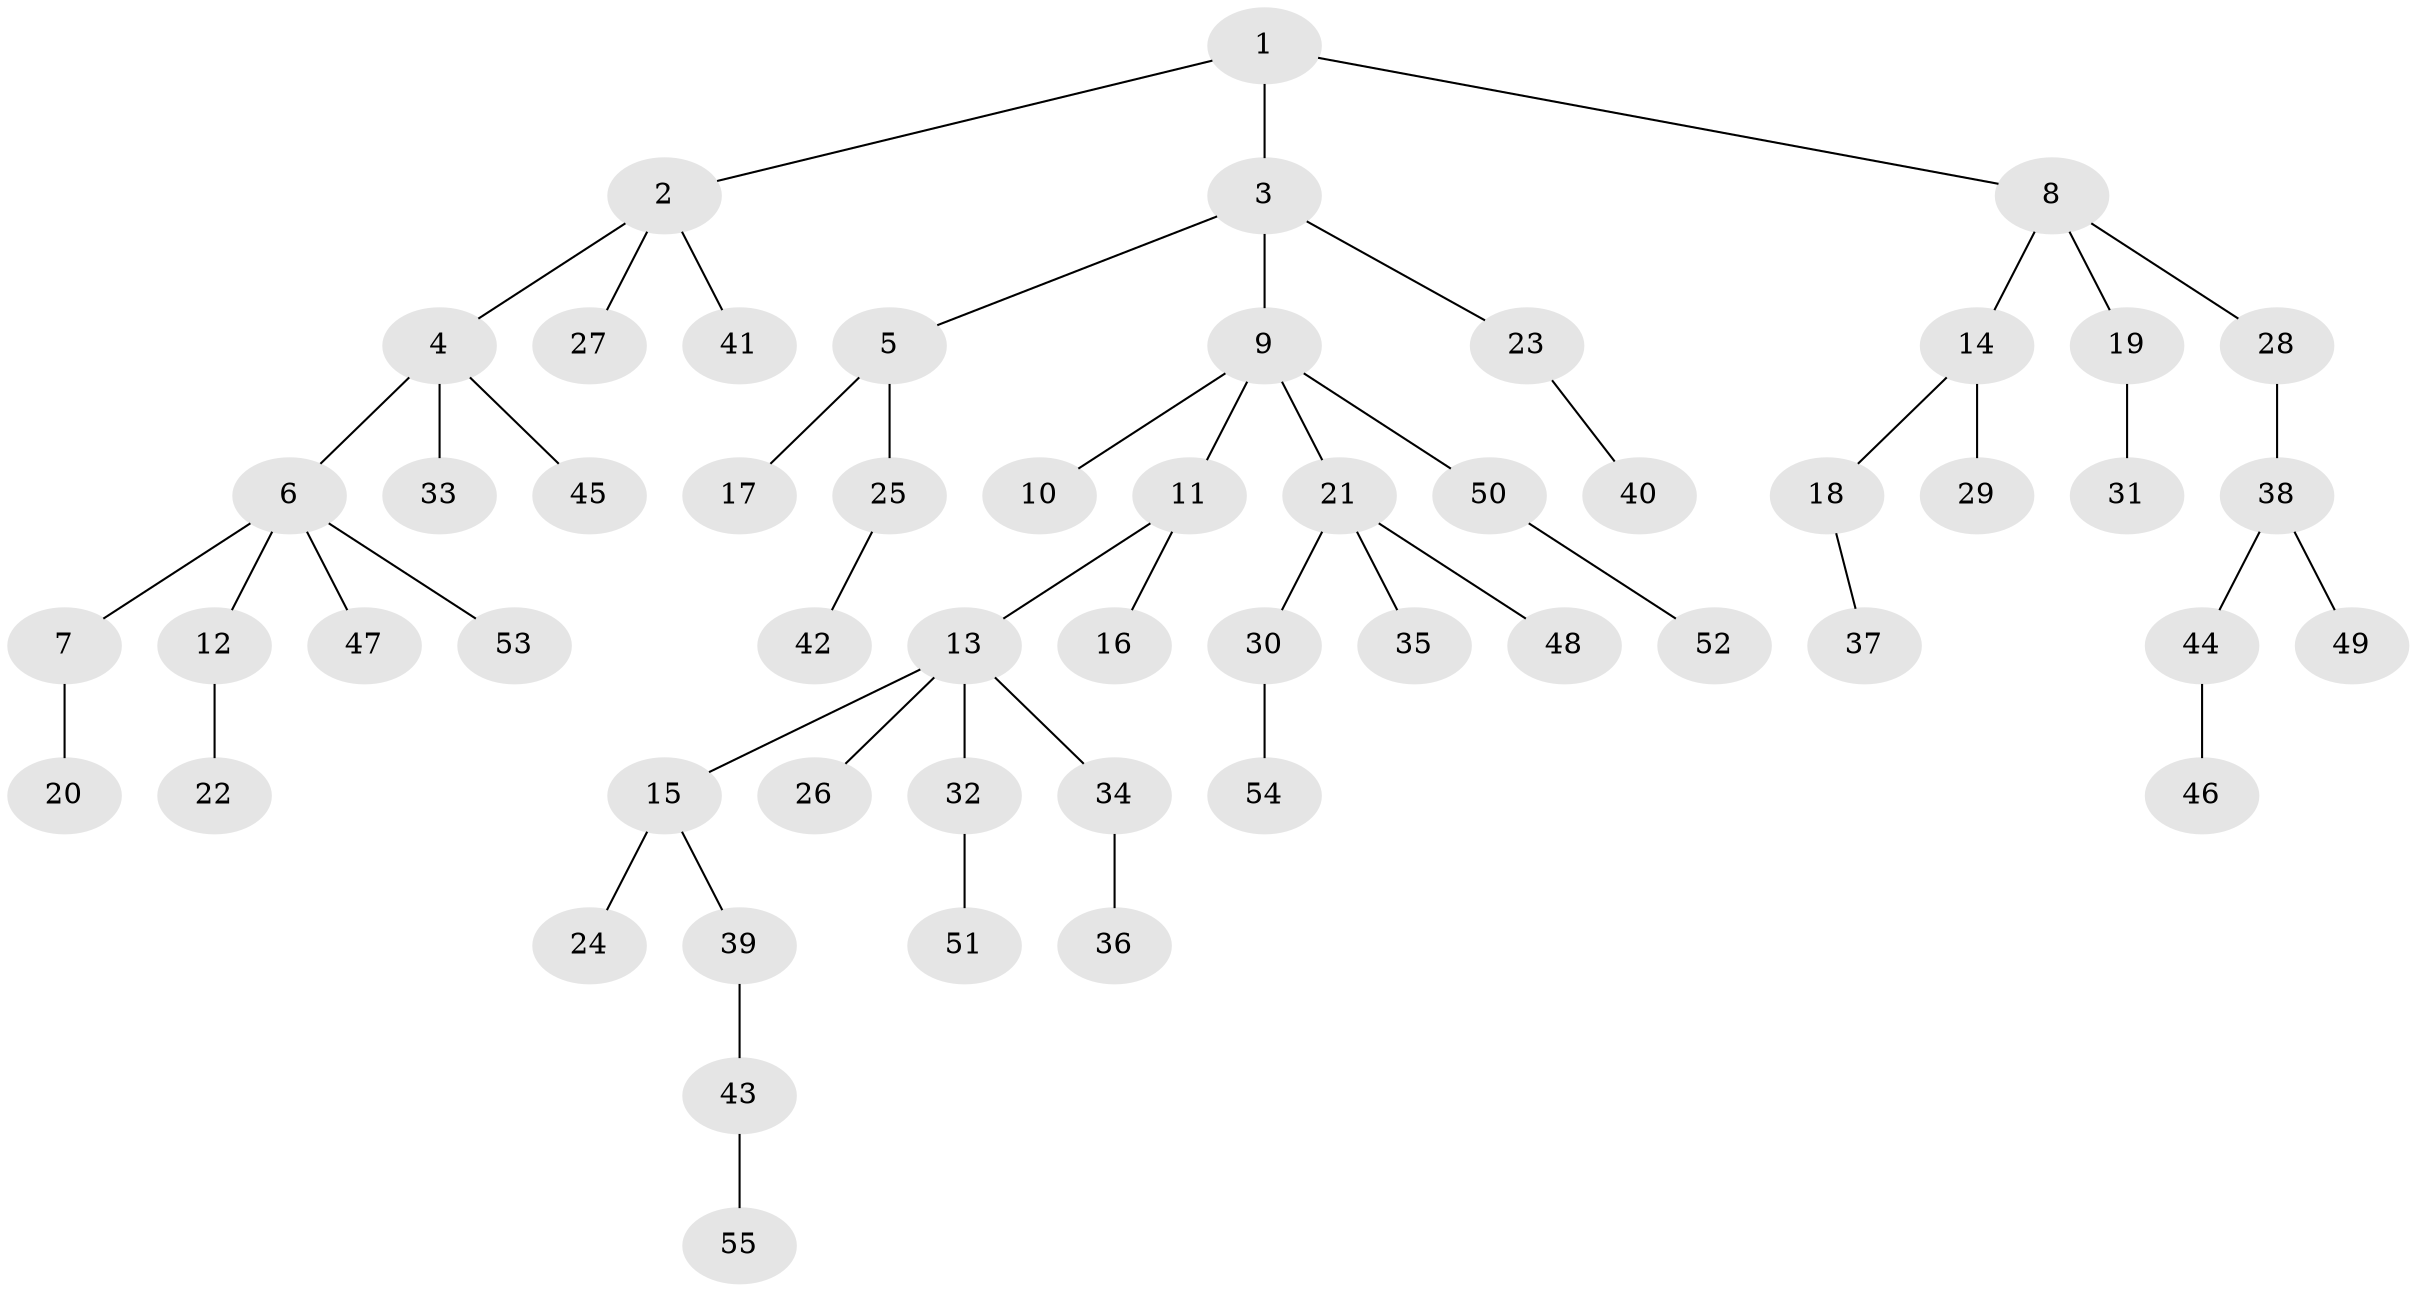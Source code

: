 // Generated by graph-tools (version 1.1) at 2025/53/03/09/25 04:53:33]
// undirected, 55 vertices, 54 edges
graph export_dot {
graph [start="1"]
  node [color=gray90,style=filled];
  1;
  2;
  3;
  4;
  5;
  6;
  7;
  8;
  9;
  10;
  11;
  12;
  13;
  14;
  15;
  16;
  17;
  18;
  19;
  20;
  21;
  22;
  23;
  24;
  25;
  26;
  27;
  28;
  29;
  30;
  31;
  32;
  33;
  34;
  35;
  36;
  37;
  38;
  39;
  40;
  41;
  42;
  43;
  44;
  45;
  46;
  47;
  48;
  49;
  50;
  51;
  52;
  53;
  54;
  55;
  1 -- 2;
  1 -- 3;
  1 -- 8;
  2 -- 4;
  2 -- 27;
  2 -- 41;
  3 -- 5;
  3 -- 9;
  3 -- 23;
  4 -- 6;
  4 -- 33;
  4 -- 45;
  5 -- 17;
  5 -- 25;
  6 -- 7;
  6 -- 12;
  6 -- 47;
  6 -- 53;
  7 -- 20;
  8 -- 14;
  8 -- 19;
  8 -- 28;
  9 -- 10;
  9 -- 11;
  9 -- 21;
  9 -- 50;
  11 -- 13;
  11 -- 16;
  12 -- 22;
  13 -- 15;
  13 -- 26;
  13 -- 32;
  13 -- 34;
  14 -- 18;
  14 -- 29;
  15 -- 24;
  15 -- 39;
  18 -- 37;
  19 -- 31;
  21 -- 30;
  21 -- 35;
  21 -- 48;
  23 -- 40;
  25 -- 42;
  28 -- 38;
  30 -- 54;
  32 -- 51;
  34 -- 36;
  38 -- 44;
  38 -- 49;
  39 -- 43;
  43 -- 55;
  44 -- 46;
  50 -- 52;
}
